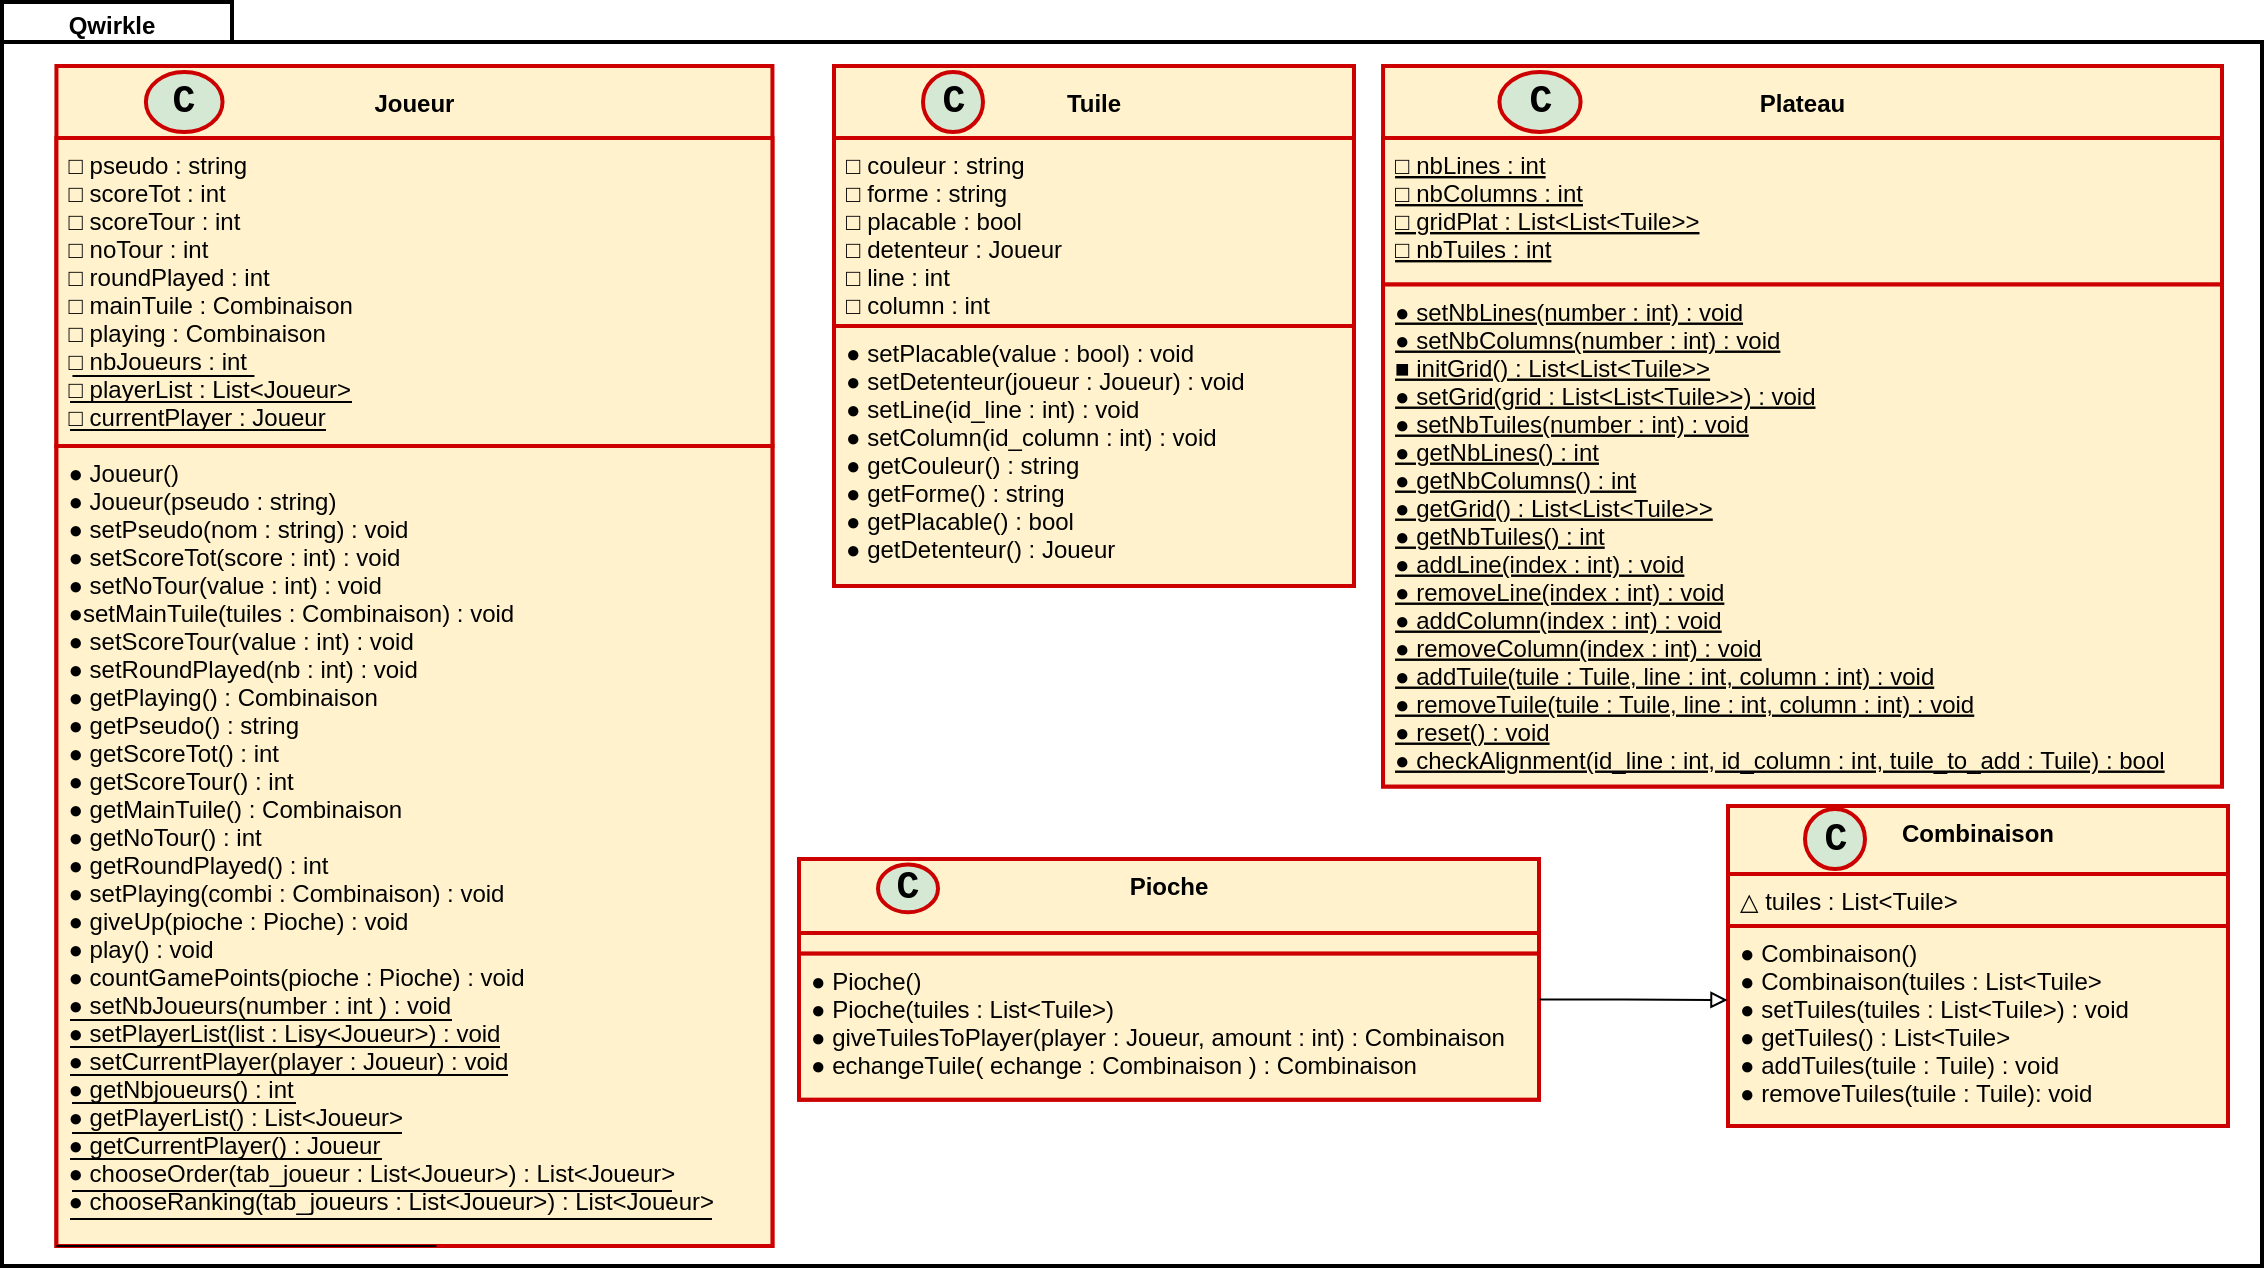 <mxfile version="10.7.3" type="device"><diagram id="3YHDWmtSVcJ8kDzhRHbJ" name="Page-1"><mxGraphModel dx="2258" dy="1338" grid="1" gridSize="10" guides="1" tooltips="0" connect="0" arrows="0" fold="1" page="1" pageScale="1" pageWidth="1169" pageHeight="827" math="0" shadow="0"><root><mxCell id="0"/><mxCell id="1" parent="0"/><mxCell id="DUEVQnasJ3SWLQklt41r-19" value="" style="shape=folder;fontStyle=1;spacingTop=10;tabWidth=115;tabHeight=20;tabPosition=left;html=1;strokeColor=#000000;strokeWidth=2;fillColor=none;" parent="1" vertex="1"><mxGeometry x="-1140" y="-692" width="1130" height="632" as="geometry"/></mxCell><mxCell id="rHZk5XP6HutE-QhV5Ebr-20" value="" style="group" parent="1" vertex="1" connectable="0"><mxGeometry x="-704.5" y="-660" width="260" height="310" as="geometry"/></mxCell><mxCell id="rHZk5XP6HutE-QhV5Ebr-15" value="" style="group" parent="rHZk5XP6HutE-QhV5Ebr-20" vertex="1" connectable="0"><mxGeometry width="260" height="310" as="geometry"/></mxCell><mxCell id="DUEVQnasJ3SWLQklt41r-2" value="" style="group" parent="rHZk5XP6HutE-QhV5Ebr-15" vertex="1" connectable="0"><mxGeometry x="-19.5" width="260" height="310" as="geometry"/></mxCell><mxCell id="rHZk5XP6HutE-QhV5Ebr-16" value="Tuile" style="swimlane;fontStyle=1;align=center;verticalAlign=middle;childLayout=stackLayout;horizontal=1;startSize=36;horizontalStack=0;resizeParent=1;resizeParentMax=0;resizeLast=0;collapsible=1;marginBottom=0;fillColor=#fff2cc;strokeColor=#CC0000;strokeWidth=2;" parent="DUEVQnasJ3SWLQklt41r-2" vertex="1"><mxGeometry width="260" height="260" as="geometry"/></mxCell><mxCell id="rHZk5XP6HutE-QhV5Ebr-17" value="□ couleur : string&#xA;□ forme : string&#xA;□ placable : bool&#xA;□ detenteur : Joueur&#xA;□ line : int&#xA;□ column : int&#xA;" style="text;strokeColor=#CC0000;fillColor=#fff2cc;align=left;verticalAlign=top;spacingLeft=4;spacingRight=4;overflow=hidden;rotatable=0;points=[[0,0.5],[1,0.5]];portConstraint=eastwest;strokeWidth=2;" parent="rHZk5XP6HutE-QhV5Ebr-16" vertex="1"><mxGeometry y="36" width="260" height="94" as="geometry"/></mxCell><mxCell id="rHZk5XP6HutE-QhV5Ebr-18" value="● setPlacable(value : bool) : void&#xA;● setDetenteur(joueur : Joueur) : void&#xA;● setLine(id_line : int) : void&#xA;● setColumn(id_column : int) : void&#xA;● getCouleur() : string&#xA;● getForme() : string&#xA;● getPlacable() : bool&#xA;● getDetenteur() : Joueur&#xA;&#xA;" style="text;strokeColor=#CC0000;fillColor=#fff2cc;align=left;verticalAlign=top;spacingLeft=4;spacingRight=4;overflow=hidden;rotatable=0;points=[[0,0.5],[1,0.5]];portConstraint=eastwest;strokeWidth=2;" parent="rHZk5XP6HutE-QhV5Ebr-16" vertex="1"><mxGeometry y="130" width="260" height="130" as="geometry"/></mxCell><mxCell id="rHZk5XP6HutE-QhV5Ebr-19" value="C" style="ellipse;whiteSpace=wrap;html=1;strokeWidth=2;fillColor=#d5e8d4;strokeColor=#CC0000;verticalAlign=middle;fontFamily=Courier New;fontStyle=1;fontSize=19;" parent="DUEVQnasJ3SWLQklt41r-2" vertex="1"><mxGeometry x="44.5" y="3" width="30" height="30" as="geometry"/></mxCell><mxCell id="DUEVQnasJ3SWLQklt41r-1" value="" style="group" parent="1" vertex="1" connectable="0"><mxGeometry x="-440" y="-660" width="410" height="360" as="geometry"/></mxCell><mxCell id="rHZk5XP6HutE-QhV5Ebr-36" value="" style="group" parent="DUEVQnasJ3SWLQklt41r-1" vertex="1" connectable="0"><mxGeometry width="410" height="360" as="geometry"/></mxCell><mxCell id="rHZk5XP6HutE-QhV5Ebr-26" value="" style="group" parent="rHZk5XP6HutE-QhV5Ebr-36" vertex="1" connectable="0"><mxGeometry width="410" height="360" as="geometry"/></mxCell><mxCell id="rHZk5XP6HutE-QhV5Ebr-21" value="" style="group" parent="rHZk5XP6HutE-QhV5Ebr-26" vertex="1" connectable="0"><mxGeometry width="410" height="360" as="geometry"/></mxCell><mxCell id="rHZk5XP6HutE-QhV5Ebr-22" value="Plateau" style="swimlane;fontStyle=1;align=center;verticalAlign=middle;childLayout=stackLayout;horizontal=1;startSize=36;horizontalStack=0;resizeParent=1;resizeParentMax=0;resizeLast=0;collapsible=1;marginBottom=0;fillColor=#fff2cc;strokeColor=#CC0000;strokeWidth=2;" parent="rHZk5XP6HutE-QhV5Ebr-21" vertex="1"><mxGeometry x="-9.472" width="419.472" height="360.26" as="geometry"/></mxCell><mxCell id="rHZk5XP6HutE-QhV5Ebr-23" value="□ nbLines : int&#xA;□ nbColumns : int&#xA;□ gridPlat : List&lt;List&lt;Tuile&gt;&gt;&#xA;□ nbTuiles : int " style="text;strokeColor=#CC0000;fillColor=#fff2cc;align=left;verticalAlign=top;spacingLeft=4;spacingRight=4;overflow=hidden;rotatable=0;points=[[0,0.5],[1,0.5]];portConstraint=eastwest;strokeWidth=2;fontStyle=4" parent="rHZk5XP6HutE-QhV5Ebr-22" vertex="1"><mxGeometry y="36" width="419.472" height="73.26" as="geometry"/></mxCell><mxCell id="rHZk5XP6HutE-QhV5Ebr-24" value="● setNbLines(number : int) : void&#xA;● setNbColumns(number : int) : void&#xA;■ initGrid() : List&lt;List&lt;Tuile&gt;&gt;&#xA;● setGrid(grid : List&lt;List&lt;Tuile&gt;&gt;) : void&#xA;● setNbTuiles(number : int) : void&#xA;● getNbLines() : int&#xA;● getNbColumns() : int&#xA;● getGrid() : List&lt;List&lt;Tuile&gt;&gt;&#xA;● getNbTuiles() : int&#xA;● addLine(index : int) : void&#xA;● removeLine(index : int) : void&#xA;● addColumn(index : int) : void&#xA;● removeColumn(index : int) : void&#xA;● addTuile(tuile : Tuile, line : int, column : int) : void &#xA;● removeTuile(tuile : Tuile, line : int, column : int) : void&#xA;● reset() : void&#xA;● checkAlignment(id_line : int, id_column : int, tuile_to_add : Tuile) : bool&#xA;" style="text;strokeColor=#CC0000;fillColor=#fff2cc;align=left;verticalAlign=top;spacingLeft=4;spacingRight=4;overflow=hidden;rotatable=0;points=[[0,0.5],[1,0.5]];portConstraint=eastwest;strokeWidth=2;fontStyle=4" parent="rHZk5XP6HutE-QhV5Ebr-22" vertex="1"><mxGeometry y="109.26" width="419.472" height="251" as="geometry"/></mxCell><mxCell id="rHZk5XP6HutE-QhV5Ebr-35" value="C" style="ellipse;whiteSpace=wrap;html=1;strokeWidth=2;fillColor=#d5e8d4;strokeColor=#CC0000;verticalAlign=middle;fontFamily=Courier New;fontStyle=1;fontSize=19;" parent="rHZk5XP6HutE-QhV5Ebr-36" vertex="1"><mxGeometry x="48.713" y="3" width="40.594" height="30" as="geometry"/></mxCell><mxCell id="DUEVQnasJ3SWLQklt41r-3" value="" style="group" parent="1" vertex="1" connectable="0"><mxGeometry x="-1100" y="-660" width="345.222" height="590" as="geometry"/></mxCell><mxCell id="rHZk5XP6HutE-QhV5Ebr-14" value="" style="group" parent="DUEVQnasJ3SWLQklt41r-3" vertex="1" connectable="0"><mxGeometry width="345.222" height="590" as="geometry"/></mxCell><mxCell id="rHZk5XP6HutE-QhV5Ebr-1" value="Joueur" style="swimlane;fontStyle=1;align=center;verticalAlign=middle;childLayout=stackLayout;horizontal=1;startSize=36;horizontalStack=0;resizeParent=1;resizeParentMax=0;resizeLast=0;collapsible=1;marginBottom=0;fillColor=#fff2cc;strokeColor=#CC0000;strokeWidth=2;" parent="rHZk5XP6HutE-QhV5Ebr-14" vertex="1"><mxGeometry x="-12.778" width="358" height="590" as="geometry"/></mxCell><mxCell id="rHZk5XP6HutE-QhV5Ebr-2" value="□ pseudo : string&#xA;□ scoreTot : int&#xA;□ scoreTour : int&#xA;□ noTour : int&#xA;□ roundPlayed : int&#xA;□ mainTuile : Combinaison&#xA;□ playing : Combinaison&#xA;□ nbJoueurs : int&#xA;□ playerList : List&lt;Joueur&gt;&#xA;□ currentPlayer : Joueur&#xA;" style="text;strokeColor=#CC0000;fillColor=#fff2cc;align=left;verticalAlign=top;spacingLeft=4;spacingRight=4;overflow=hidden;rotatable=0;points=[[0,0.5],[1,0.5]];portConstraint=eastwest;strokeWidth=2;fontStyle=0" parent="rHZk5XP6HutE-QhV5Ebr-1" vertex="1"><mxGeometry y="36" width="358" height="154" as="geometry"/></mxCell><mxCell id="Yx5SpYWH_w9GhFMo4WXP-1" value="" style="endArrow=none;html=1;" parent="rHZk5XP6HutE-QhV5Ebr-1" edge="1"><mxGeometry width="50" height="50" relative="1" as="geometry"><mxPoint x="8" y="155" as="sourcePoint"/><mxPoint x="99" y="155" as="targetPoint"/></mxGeometry></mxCell><mxCell id="rHZk5XP6HutE-QhV5Ebr-4" value="● Joueur()&#xA;● Joueur(pseudo : string)&#xA;● setPseudo(nom : string) : void&#xA;● setScoreTot(score : int) : void&#xA;● setNoTour(value : int) : void&#xA;●setMainTuile(tuiles : Combinaison) : void&#xA;● setScoreTour(value : int) : void&#xA;● setRoundPlayed(nb : int) : void&#xA;● getPlaying() : Combinaison&#xA;● getPseudo() : string&#xA;● getScoreTot() : int&#xA;● getScoreTour() : int&#xA;● getMainTuile() : Combinaison&#xA;● getNoTour() : int&#xA;● getRoundPlayed() : int&#xA;● setPlaying(combi : Combinaison) : void&#xA;● giveUp(pioche : Pioche) : void&#xA;● play() : void&#xA;● countGamePoints(pioche : Pioche) : void&#xA;● setNbJoueurs(number : int ) : void&#xA;● setPlayerList(list : Lisy&lt;Joueur&gt;) : void&#xA;● setCurrentPlayer(player : Joueur) : void&#xA;● getNbjoueurs() : int&#xA;● getPlayerList() : List&lt;Joueur&gt;&#xA;● getCurrentPlayer() : Joueur&#xA;● chooseOrder(tab_joueur : List&lt;Joueur&gt;) : List&lt;Joueur&gt;&#xA;● chooseRanking(tab_joueurs : List&lt;Joueur&gt;) : List&lt;Joueur&gt;&#xA;" style="text;strokeColor=#CC0000;fillColor=#fff2cc;align=left;verticalAlign=top;spacingLeft=4;spacingRight=4;overflow=hidden;rotatable=0;points=[[0,0.5],[1,0.5]];portConstraint=eastwest;strokeWidth=2;" parent="rHZk5XP6HutE-QhV5Ebr-1" vertex="1"><mxGeometry y="190" width="358" height="400" as="geometry"/></mxCell><mxCell id="hRoqkYYGokNhNcgTAdmn-1" value="" style="group" vertex="1" connectable="0" parent="rHZk5XP6HutE-QhV5Ebr-1"><mxGeometry y="590" width="358" as="geometry"/></mxCell><mxCell id="Yx5SpYWH_w9GhFMo4WXP-4" value="" style="endArrow=none;html=1;" parent="hRoqkYYGokNhNcgTAdmn-1" edge="1"><mxGeometry width="50" height="50" relative="1" as="geometry"><mxPoint as="sourcePoint"/><mxPoint x="190" as="targetPoint"/></mxGeometry></mxCell><mxCell id="rHZk5XP6HutE-QhV5Ebr-10" value="C" style="ellipse;whiteSpace=wrap;html=1;strokeWidth=2;fillColor=#d5e8d4;strokeColor=#CC0000;verticalAlign=middle;fontFamily=Courier New;fontStyle=1;fontSize=19;" parent="rHZk5XP6HutE-QhV5Ebr-14" vertex="1"><mxGeometry x="31.944" y="3" width="38.333" height="30" as="geometry"/></mxCell><mxCell id="DUEVQnasJ3SWLQklt41r-16" value="" style="group" parent="1" vertex="1" connectable="0"><mxGeometry x="-277" y="-290" width="250" height="180" as="geometry"/></mxCell><mxCell id="DUEVQnasJ3SWLQklt41r-9" value="Combinaison" style="swimlane;fontStyle=1;align=center;verticalAlign=top;childLayout=stackLayout;horizontal=1;startSize=34;horizontalStack=0;resizeParent=1;resizeParentMax=0;resizeLast=0;collapsible=1;marginBottom=0;strokeColor=#CC0000;strokeWidth=2;fillColor=#fff2cc;" parent="DUEVQnasJ3SWLQklt41r-16" vertex="1"><mxGeometry width="250" height="160" as="geometry"/></mxCell><mxCell id="DUEVQnasJ3SWLQklt41r-10" value="△ tuiles : List&lt;Tuile&gt;&#xA;" style="text;strokeColor=#CC0000;fillColor=#fff2cc;align=left;verticalAlign=top;spacingLeft=4;spacingRight=4;overflow=hidden;rotatable=0;points=[[0,0.5],[1,0.5]];portConstraint=eastwest;strokeWidth=2;" parent="DUEVQnasJ3SWLQklt41r-9" vertex="1"><mxGeometry y="34" width="250" height="26" as="geometry"/></mxCell><mxCell id="DUEVQnasJ3SWLQklt41r-12" value="● Combinaison()&#xA;● Combinaison(tuiles : List&lt;Tuile&gt;&#xA;● setTuiles(tuiles : List&lt;Tuile&gt;) : void&#xA;● getTuiles() : List&lt;Tuile&gt;&#xA;● addTuiles(tuile : Tuile) : void&#xA;● removeTuiles(tuile : Tuile): void&#xA;&#xA;" style="text;strokeColor=#CC0000;fillColor=#fff2cc;align=left;verticalAlign=top;spacingLeft=4;spacingRight=4;overflow=hidden;rotatable=0;points=[[0,0.5],[1,0.5]];portConstraint=eastwest;strokeWidth=2;" parent="DUEVQnasJ3SWLQklt41r-9" vertex="1"><mxGeometry y="60" width="250" height="100" as="geometry"/></mxCell><mxCell id="DUEVQnasJ3SWLQklt41r-14" value="C" style="ellipse;whiteSpace=wrap;html=1;strokeWidth=2;fillColor=#D5E8D4;strokeColor=#CC0000;verticalAlign=middle;fontFamily=Courier New;fontStyle=1;fontSize=19;" parent="DUEVQnasJ3SWLQklt41r-16" vertex="1"><mxGeometry x="38.5" y="1.5" width="30" height="30" as="geometry"/></mxCell><mxCell id="DUEVQnasJ3SWLQklt41r-17" value="" style="group" parent="1" vertex="1" connectable="0"><mxGeometry x="-741.5" y="-263.5" width="370" height="120" as="geometry"/></mxCell><mxCell id="DUEVQnasJ3SWLQklt41r-4" value="Pioche" style="swimlane;fontStyle=1;align=center;verticalAlign=top;childLayout=stackLayout;horizontal=1;startSize=37;horizontalStack=0;resizeParent=1;resizeParentMax=0;resizeLast=0;collapsible=1;marginBottom=0;fillColor=#fff2cc;strokeColor=#CC0000;strokeWidth=2;" parent="DUEVQnasJ3SWLQklt41r-17" vertex="1"><mxGeometry width="370" height="120.321" as="geometry"/></mxCell><mxCell id="DUEVQnasJ3SWLQklt41r-5" value="" style="text;strokeColor=#CC0000;fillColor=#fff2cc;align=left;verticalAlign=top;spacingLeft=4;spacingRight=4;overflow=hidden;rotatable=0;points=[[0,0.5],[1,0.5]];portConstraint=eastwest;strokeWidth=2;" parent="DUEVQnasJ3SWLQklt41r-4" vertex="1"><mxGeometry y="37" width="370" height="10.321" as="geometry"/></mxCell><mxCell id="DUEVQnasJ3SWLQklt41r-7" value="● Pioche() &#xA;● Pioche(tuiles : List&lt;Tuile&gt;)&#xA;● giveTuilesToPlayer(player : Joueur, amount : int) : Combinaison&#xA;● echangeTuile( echange : Combinaison ) : Combinaison&#xA;&#xA;" style="text;strokeColor=#CC0000;fillColor=#fff2cc;align=left;verticalAlign=top;spacingLeft=4;spacingRight=4;overflow=hidden;rotatable=0;points=[[0,0.5],[1,0.5]];portConstraint=eastwest;strokeWidth=2;fontStyle=0" parent="DUEVQnasJ3SWLQklt41r-4" vertex="1"><mxGeometry y="47.321" width="370" height="73" as="geometry"/></mxCell><mxCell id="DUEVQnasJ3SWLQklt41r-15" value="C" style="ellipse;whiteSpace=wrap;html=1;strokeWidth=2;fillColor=#d5e8d4;strokeColor=#CC0000;verticalAlign=middle;fontFamily=Courier New;fontStyle=1;fontSize=19;" parent="DUEVQnasJ3SWLQklt41r-17" vertex="1"><mxGeometry x="39.5" y="2.779" width="30" height="23.817" as="geometry"/></mxCell><mxCell id="DUEVQnasJ3SWLQklt41r-20" value="Qwirkle" style="text;align=center;fontStyle=1;verticalAlign=middle;spacingLeft=3;spacingRight=3;strokeColor=none;rotatable=0;points=[[0,0.5],[1,0.5]];portConstraint=eastwest;fillColor=none;" parent="1" vertex="1"><mxGeometry x="-1140" y="-691" width="110" height="20" as="geometry"/></mxCell><mxCell id="DHqtCOZKQjK1xa104smK-1" style="edgeStyle=orthogonalEdgeStyle;rounded=0;orthogonalLoop=1;jettySize=auto;html=1;endArrow=block;endFill=0;exitX=1.001;exitY=0.314;exitDx=0;exitDy=0;exitPerimeter=0;entryX=-0.001;entryY=0.37;entryDx=0;entryDy=0;entryPerimeter=0;" parent="1" source="DUEVQnasJ3SWLQklt41r-7" target="DUEVQnasJ3SWLQklt41r-12" edge="1"><mxGeometry relative="1" as="geometry"><mxPoint x="-280" y="-194" as="targetPoint"/><Array as="points"><mxPoint x="-329" y="-193"/></Array><mxPoint x="-370" y="-72" as="sourcePoint"/></mxGeometry></mxCell><mxCell id="Yx5SpYWH_w9GhFMo4WXP-2" value="" style="endArrow=none;html=1;" parent="1" edge="1"><mxGeometry width="50" height="50" relative="1" as="geometry"><mxPoint x="-1106" y="-492" as="sourcePoint"/><mxPoint x="-965" y="-492" as="targetPoint"/></mxGeometry></mxCell><mxCell id="Yx5SpYWH_w9GhFMo4WXP-3" value="" style="endArrow=none;html=1;" parent="1" edge="1"><mxGeometry width="50" height="50" relative="1" as="geometry"><mxPoint x="-1106" y="-478" as="sourcePoint"/><mxPoint x="-978" y="-478" as="targetPoint"/></mxGeometry></mxCell><mxCell id="Yx5SpYWH_w9GhFMo4WXP-5" value="" style="endArrow=none;html=1;" parent="1" edge="1"><mxGeometry width="50" height="50" relative="1" as="geometry"><mxPoint x="-1106" y="-169.5" as="sourcePoint"/><mxPoint x="-891" y="-169.5" as="targetPoint"/></mxGeometry></mxCell><mxCell id="Yx5SpYWH_w9GhFMo4WXP-6" value="" style="endArrow=none;html=1;" parent="1" edge="1"><mxGeometry width="50" height="50" relative="1" as="geometry"><mxPoint x="-1106" y="-155.5" as="sourcePoint"/><mxPoint x="-887" y="-155.5" as="targetPoint"/></mxGeometry></mxCell><mxCell id="Yx5SpYWH_w9GhFMo4WXP-7" value="" style="endArrow=none;html=1;" parent="1" edge="1"><mxGeometry width="50" height="50" relative="1" as="geometry"><mxPoint x="-1105" y="-97.5" as="sourcePoint"/><mxPoint x="-805" y="-97.5" as="targetPoint"/></mxGeometry></mxCell><mxCell id="Yx5SpYWH_w9GhFMo4WXP-8" value="" style="endArrow=none;html=1;" parent="1" edge="1"><mxGeometry width="50" height="50" relative="1" as="geometry"><mxPoint x="-1106" y="-83.5" as="sourcePoint"/><mxPoint x="-785" y="-83.5" as="targetPoint"/></mxGeometry></mxCell><mxCell id="Yx5SpYWH_w9GhFMo4WXP-9" value="" style="endArrow=none;html=1;" parent="1" edge="1"><mxGeometry width="50" height="50" relative="1" as="geometry"><mxPoint x="-1105" y="-141.5" as="sourcePoint"/><mxPoint x="-993" y="-141.5" as="targetPoint"/></mxGeometry></mxCell><mxCell id="Yx5SpYWH_w9GhFMo4WXP-10" value="" style="endArrow=none;html=1;" parent="1" edge="1"><mxGeometry width="50" height="50" relative="1" as="geometry"><mxPoint x="-1105" y="-126.5" as="sourcePoint"/><mxPoint x="-940" y="-126.5" as="targetPoint"/></mxGeometry></mxCell><mxCell id="Yx5SpYWH_w9GhFMo4WXP-11" value="" style="endArrow=none;html=1;" parent="1" edge="1"><mxGeometry width="50" height="50" relative="1" as="geometry"><mxPoint x="-1106" y="-113.5" as="sourcePoint"/><mxPoint x="-950" y="-113.5" as="targetPoint"/></mxGeometry></mxCell><mxCell id="hRoqkYYGokNhNcgTAdmn-2" value="" style="endArrow=none;html=1;" edge="1" parent="1"><mxGeometry width="50" height="50" relative="1" as="geometry"><mxPoint x="-1106" y="-183" as="sourcePoint"/><mxPoint x="-915" y="-183" as="targetPoint"/></mxGeometry></mxCell></root></mxGraphModel></diagram></mxfile>
